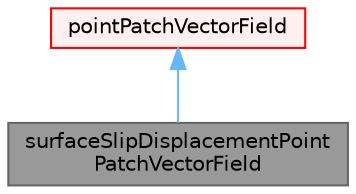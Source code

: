 digraph "surfaceSlipDisplacementPointPatchVectorField"
{
 // LATEX_PDF_SIZE
  bgcolor="transparent";
  edge [fontname=Helvetica,fontsize=10,labelfontname=Helvetica,labelfontsize=10];
  node [fontname=Helvetica,fontsize=10,shape=box,height=0.2,width=0.4];
  Node1 [id="Node000001",label="surfaceSlipDisplacementPoint\lPatchVectorField",height=0.2,width=0.4,color="gray40", fillcolor="grey60", style="filled", fontcolor="black",tooltip="Displacement follows a triSurface. Use in a displacementMotionSolver as a bc on the pointDisplacement..."];
  Node2 -> Node1 [id="edge1_Node000001_Node000002",dir="back",color="steelblue1",style="solid",tooltip=" "];
  Node2 [id="Node000002",label="pointPatchVectorField",height=0.2,width=0.4,color="red", fillcolor="#FFF0F0", style="filled",URL="$classFoam_1_1pointPatchField.html",tooltip=" "];
}
